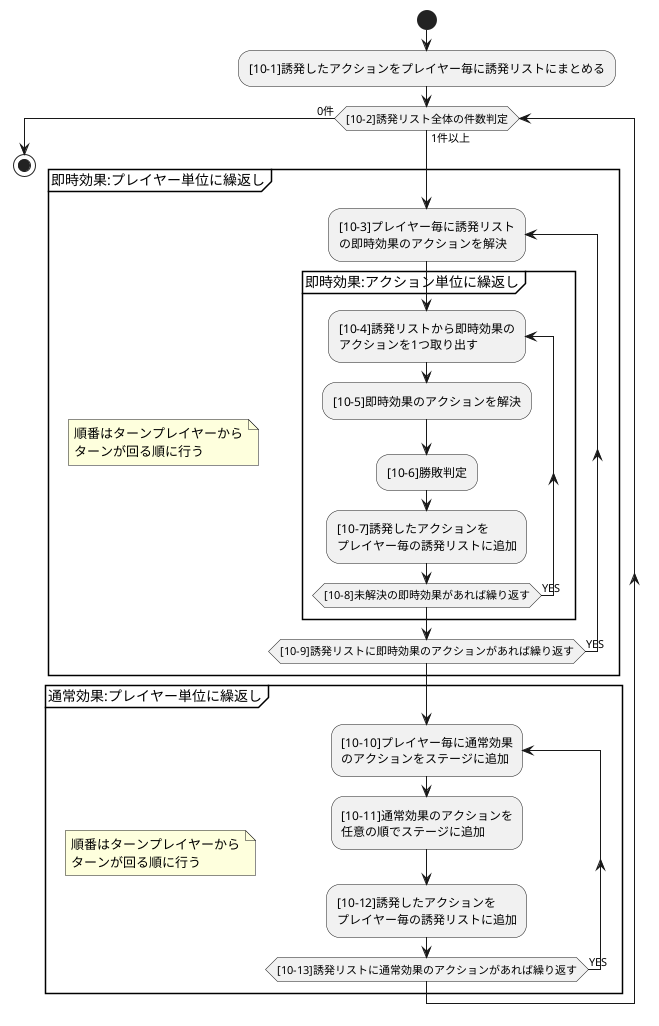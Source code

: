 @startuml
start
:[10-1]誘発したアクションをプレイヤー毎に誘発リストにまとめる;
while([10-2]誘発リスト全体の件数判定) is (1件以上)
    group 即時効果:プレイヤー単位に繰返し
    note
        順番はターンプレイヤーから
        ターンが回る順に行う
    end note
    repeat :[10-3]プレイヤー毎に誘発リスト\nの即時効果のアクションを解決;
        group 即時効果:アクション単位に繰返し
        repeat :[10-4]誘発リストから即時効果の\nアクションを1つ取り出す;
            :[10-5]即時効果のアクションを解決;
            :[10-6]勝敗判定;
            :[10-7]誘発したアクションを\nプレイヤー毎の誘発リストに追加;
        repeat while ([10-8]未解決の即時効果があれば繰り返す) is (YES)
        end group
    repeat while([10-9]誘発リストに即時効果のアクションがあれば繰り返す) is (YES)
    end group

    group 通常効果:プレイヤー単位に繰返し
    note
        順番はターンプレイヤーから
        ターンが回る順に行う
    end note
    repeat :[10-10]プレイヤー毎に通常効果\nのアクションをステージに追加;
        :[10-11]通常効果のアクションを\n任意の順でステージに追加;
        :[10-12]誘発したアクションを\nプレイヤー毎の誘発リストに追加;
    repeat while ([10-13]誘発リストに通常効果のアクションがあれば繰り返す) is (YES)
    end group

endwhile (0件)
    stop
@enduml
